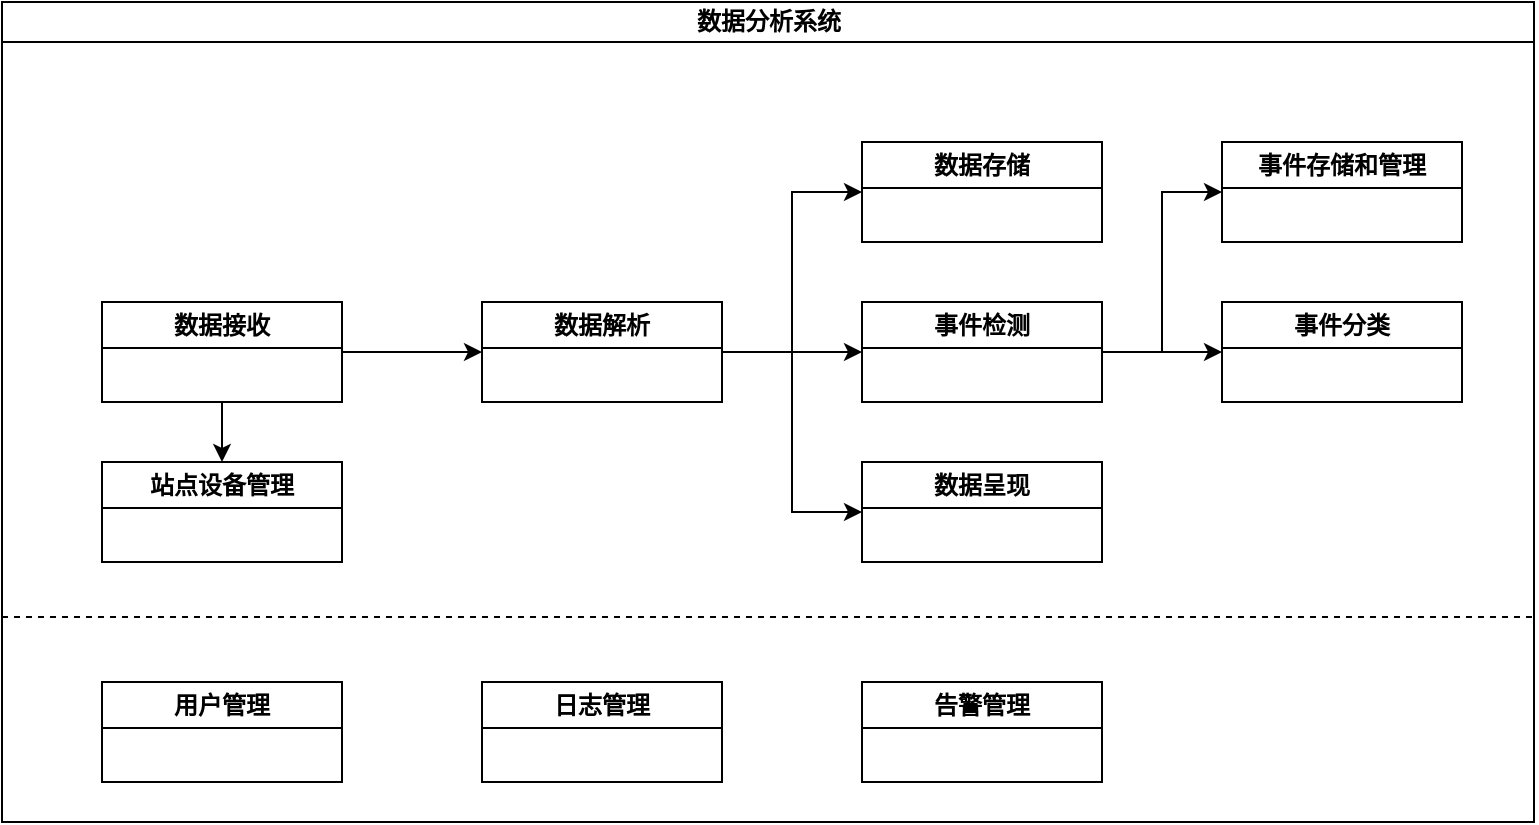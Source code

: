 <mxfile version="24.0.1" type="github">
  <diagram id="prtHgNgQTEPvFCAcTncT" name="Page-1">
    <mxGraphModel dx="1802" dy="845" grid="1" gridSize="10" guides="1" tooltips="1" connect="1" arrows="1" fold="1" page="1" pageScale="1" pageWidth="827" pageHeight="1169" math="0" shadow="0">
      <root>
        <mxCell id="0" />
        <mxCell id="1" parent="0" />
        <mxCell id="dNxyNK7c78bLwvsdeMH5-11" value="数据分析系统" style="swimlane;html=1;startSize=20;horizontal=1;containerType=tree;glass=0;" parent="1" vertex="1">
          <mxGeometry x="24" y="50" width="766" height="410" as="geometry" />
        </mxCell>
        <mxCell id="KRJGOvZvCD8AanTVhW3S-10" style="edgeStyle=orthogonalEdgeStyle;rounded=0;orthogonalLoop=1;jettySize=auto;html=1;entryX=0.5;entryY=0;entryDx=0;entryDy=0;" edge="1" parent="dNxyNK7c78bLwvsdeMH5-11" source="KRJGOvZvCD8AanTVhW3S-1" target="KRJGOvZvCD8AanTVhW3S-9">
          <mxGeometry relative="1" as="geometry" />
        </mxCell>
        <mxCell id="KRJGOvZvCD8AanTVhW3S-14" style="edgeStyle=orthogonalEdgeStyle;rounded=0;orthogonalLoop=1;jettySize=auto;html=1;entryX=0;entryY=0.5;entryDx=0;entryDy=0;" edge="1" parent="dNxyNK7c78bLwvsdeMH5-11" source="KRJGOvZvCD8AanTVhW3S-1" target="KRJGOvZvCD8AanTVhW3S-2">
          <mxGeometry relative="1" as="geometry" />
        </mxCell>
        <mxCell id="KRJGOvZvCD8AanTVhW3S-1" value="数据接收" style="swimlane;whiteSpace=wrap;html=1;" vertex="1" parent="dNxyNK7c78bLwvsdeMH5-11">
          <mxGeometry x="50" y="150" width="120" height="50" as="geometry" />
        </mxCell>
        <mxCell id="KRJGOvZvCD8AanTVhW3S-15" style="edgeStyle=orthogonalEdgeStyle;rounded=0;orthogonalLoop=1;jettySize=auto;html=1;entryX=0;entryY=0.5;entryDx=0;entryDy=0;" edge="1" parent="dNxyNK7c78bLwvsdeMH5-11" source="KRJGOvZvCD8AanTVhW3S-2" target="KRJGOvZvCD8AanTVhW3S-4">
          <mxGeometry relative="1" as="geometry" />
        </mxCell>
        <mxCell id="KRJGOvZvCD8AanTVhW3S-16" style="edgeStyle=orthogonalEdgeStyle;rounded=0;orthogonalLoop=1;jettySize=auto;html=1;entryX=0;entryY=0.5;entryDx=0;entryDy=0;" edge="1" parent="dNxyNK7c78bLwvsdeMH5-11" source="KRJGOvZvCD8AanTVhW3S-2" target="KRJGOvZvCD8AanTVhW3S-3">
          <mxGeometry relative="1" as="geometry" />
        </mxCell>
        <mxCell id="KRJGOvZvCD8AanTVhW3S-17" style="edgeStyle=orthogonalEdgeStyle;rounded=0;orthogonalLoop=1;jettySize=auto;html=1;entryX=0;entryY=0.5;entryDx=0;entryDy=0;" edge="1" parent="dNxyNK7c78bLwvsdeMH5-11" source="KRJGOvZvCD8AanTVhW3S-2" target="KRJGOvZvCD8AanTVhW3S-7">
          <mxGeometry relative="1" as="geometry" />
        </mxCell>
        <mxCell id="KRJGOvZvCD8AanTVhW3S-2" value="数据解析" style="swimlane;whiteSpace=wrap;html=1;" vertex="1" parent="dNxyNK7c78bLwvsdeMH5-11">
          <mxGeometry x="240" y="150" width="120" height="50" as="geometry" />
        </mxCell>
        <mxCell id="KRJGOvZvCD8AanTVhW3S-3" value="数据存储" style="swimlane;whiteSpace=wrap;html=1;" vertex="1" parent="dNxyNK7c78bLwvsdeMH5-11">
          <mxGeometry x="430" y="70" width="120" height="50" as="geometry" />
        </mxCell>
        <mxCell id="KRJGOvZvCD8AanTVhW3S-18" style="edgeStyle=orthogonalEdgeStyle;rounded=0;orthogonalLoop=1;jettySize=auto;html=1;entryX=0;entryY=0.5;entryDx=0;entryDy=0;" edge="1" parent="dNxyNK7c78bLwvsdeMH5-11" source="KRJGOvZvCD8AanTVhW3S-4" target="KRJGOvZvCD8AanTVhW3S-5">
          <mxGeometry relative="1" as="geometry" />
        </mxCell>
        <mxCell id="KRJGOvZvCD8AanTVhW3S-19" style="edgeStyle=orthogonalEdgeStyle;rounded=0;orthogonalLoop=1;jettySize=auto;html=1;entryX=0;entryY=0.5;entryDx=0;entryDy=0;" edge="1" parent="dNxyNK7c78bLwvsdeMH5-11" source="KRJGOvZvCD8AanTVhW3S-4" target="KRJGOvZvCD8AanTVhW3S-8">
          <mxGeometry relative="1" as="geometry" />
        </mxCell>
        <mxCell id="KRJGOvZvCD8AanTVhW3S-4" value="事件检测" style="swimlane;whiteSpace=wrap;html=1;" vertex="1" parent="dNxyNK7c78bLwvsdeMH5-11">
          <mxGeometry x="430" y="150" width="120" height="50" as="geometry" />
        </mxCell>
        <mxCell id="KRJGOvZvCD8AanTVhW3S-5" value="事件分类" style="swimlane;whiteSpace=wrap;html=1;" vertex="1" parent="dNxyNK7c78bLwvsdeMH5-11">
          <mxGeometry x="610" y="150" width="120" height="50" as="geometry" />
        </mxCell>
        <mxCell id="KRJGOvZvCD8AanTVhW3S-7" value="数据呈现" style="swimlane;whiteSpace=wrap;html=1;" vertex="1" parent="dNxyNK7c78bLwvsdeMH5-11">
          <mxGeometry x="430" y="230" width="120" height="50" as="geometry" />
        </mxCell>
        <mxCell id="KRJGOvZvCD8AanTVhW3S-8" value="事件存储和管理" style="swimlane;whiteSpace=wrap;html=1;" vertex="1" parent="dNxyNK7c78bLwvsdeMH5-11">
          <mxGeometry x="610" y="70" width="120" height="50" as="geometry" />
        </mxCell>
        <mxCell id="KRJGOvZvCD8AanTVhW3S-9" value="站点设备管理" style="swimlane;whiteSpace=wrap;html=1;" vertex="1" parent="dNxyNK7c78bLwvsdeMH5-11">
          <mxGeometry x="50" y="230" width="120" height="50" as="geometry" />
        </mxCell>
        <mxCell id="KRJGOvZvCD8AanTVhW3S-11" value="告警管理" style="swimlane;whiteSpace=wrap;html=1;" vertex="1" parent="dNxyNK7c78bLwvsdeMH5-11">
          <mxGeometry x="430" y="340" width="120" height="50" as="geometry" />
        </mxCell>
        <mxCell id="KRJGOvZvCD8AanTVhW3S-12" value="用户管理" style="swimlane;whiteSpace=wrap;html=1;" vertex="1" parent="dNxyNK7c78bLwvsdeMH5-11">
          <mxGeometry x="50" y="340" width="120" height="50" as="geometry" />
        </mxCell>
        <mxCell id="KRJGOvZvCD8AanTVhW3S-13" value="日志管理" style="swimlane;whiteSpace=wrap;html=1;" vertex="1" parent="dNxyNK7c78bLwvsdeMH5-11">
          <mxGeometry x="240" y="340" width="120" height="50" as="geometry" />
        </mxCell>
        <mxCell id="KRJGOvZvCD8AanTVhW3S-20" value="" style="endArrow=none;dashed=1;html=1;rounded=0;exitX=0;exitY=0.75;exitDx=0;exitDy=0;entryX=1;entryY=0.75;entryDx=0;entryDy=0;" edge="1" parent="1" source="dNxyNK7c78bLwvsdeMH5-11" target="dNxyNK7c78bLwvsdeMH5-11">
          <mxGeometry width="50" height="50" relative="1" as="geometry">
            <mxPoint x="390" y="160" as="sourcePoint" />
            <mxPoint x="440" y="110" as="targetPoint" />
          </mxGeometry>
        </mxCell>
      </root>
    </mxGraphModel>
  </diagram>
</mxfile>
